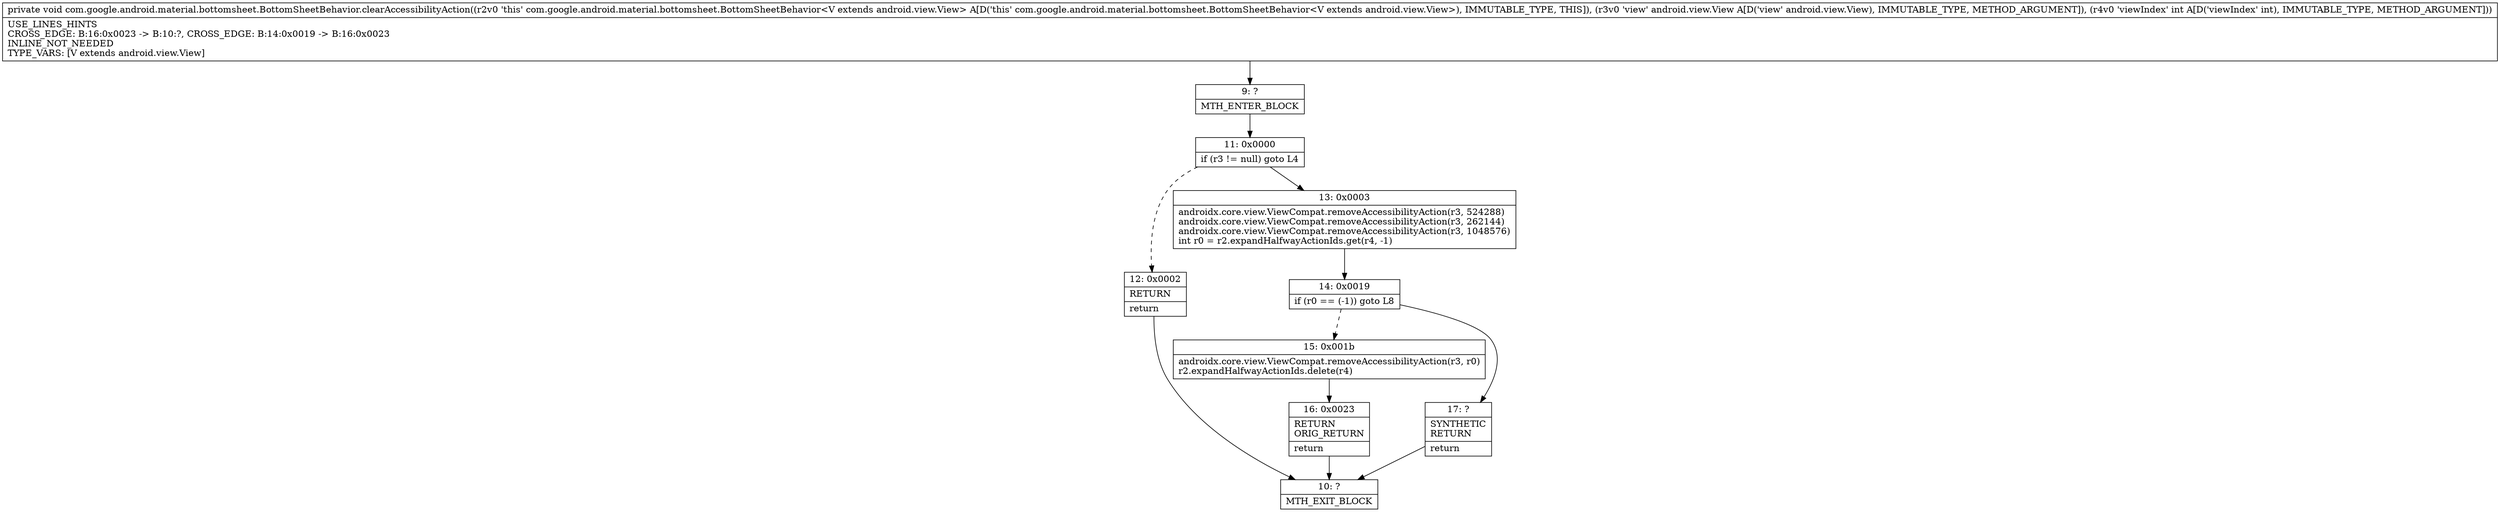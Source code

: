digraph "CFG forcom.google.android.material.bottomsheet.BottomSheetBehavior.clearAccessibilityAction(Landroid\/view\/View;I)V" {
Node_9 [shape=record,label="{9\:\ ?|MTH_ENTER_BLOCK\l}"];
Node_11 [shape=record,label="{11\:\ 0x0000|if (r3 != null) goto L4\l}"];
Node_12 [shape=record,label="{12\:\ 0x0002|RETURN\l|return\l}"];
Node_10 [shape=record,label="{10\:\ ?|MTH_EXIT_BLOCK\l}"];
Node_13 [shape=record,label="{13\:\ 0x0003|androidx.core.view.ViewCompat.removeAccessibilityAction(r3, 524288)\landroidx.core.view.ViewCompat.removeAccessibilityAction(r3, 262144)\landroidx.core.view.ViewCompat.removeAccessibilityAction(r3, 1048576)\lint r0 = r2.expandHalfwayActionIds.get(r4, \-1)\l}"];
Node_14 [shape=record,label="{14\:\ 0x0019|if (r0 == (\-1)) goto L8\l}"];
Node_15 [shape=record,label="{15\:\ 0x001b|androidx.core.view.ViewCompat.removeAccessibilityAction(r3, r0)\lr2.expandHalfwayActionIds.delete(r4)\l}"];
Node_16 [shape=record,label="{16\:\ 0x0023|RETURN\lORIG_RETURN\l|return\l}"];
Node_17 [shape=record,label="{17\:\ ?|SYNTHETIC\lRETURN\l|return\l}"];
MethodNode[shape=record,label="{private void com.google.android.material.bottomsheet.BottomSheetBehavior.clearAccessibilityAction((r2v0 'this' com.google.android.material.bottomsheet.BottomSheetBehavior\<V extends android.view.View\> A[D('this' com.google.android.material.bottomsheet.BottomSheetBehavior\<V extends android.view.View\>), IMMUTABLE_TYPE, THIS]), (r3v0 'view' android.view.View A[D('view' android.view.View), IMMUTABLE_TYPE, METHOD_ARGUMENT]), (r4v0 'viewIndex' int A[D('viewIndex' int), IMMUTABLE_TYPE, METHOD_ARGUMENT]))  | USE_LINES_HINTS\lCROSS_EDGE: B:16:0x0023 \-\> B:10:?, CROSS_EDGE: B:14:0x0019 \-\> B:16:0x0023\lINLINE_NOT_NEEDED\lTYPE_VARS: [V extends android.view.View]\l}"];
MethodNode -> Node_9;Node_9 -> Node_11;
Node_11 -> Node_12[style=dashed];
Node_11 -> Node_13;
Node_12 -> Node_10;
Node_13 -> Node_14;
Node_14 -> Node_15[style=dashed];
Node_14 -> Node_17;
Node_15 -> Node_16;
Node_16 -> Node_10;
Node_17 -> Node_10;
}

